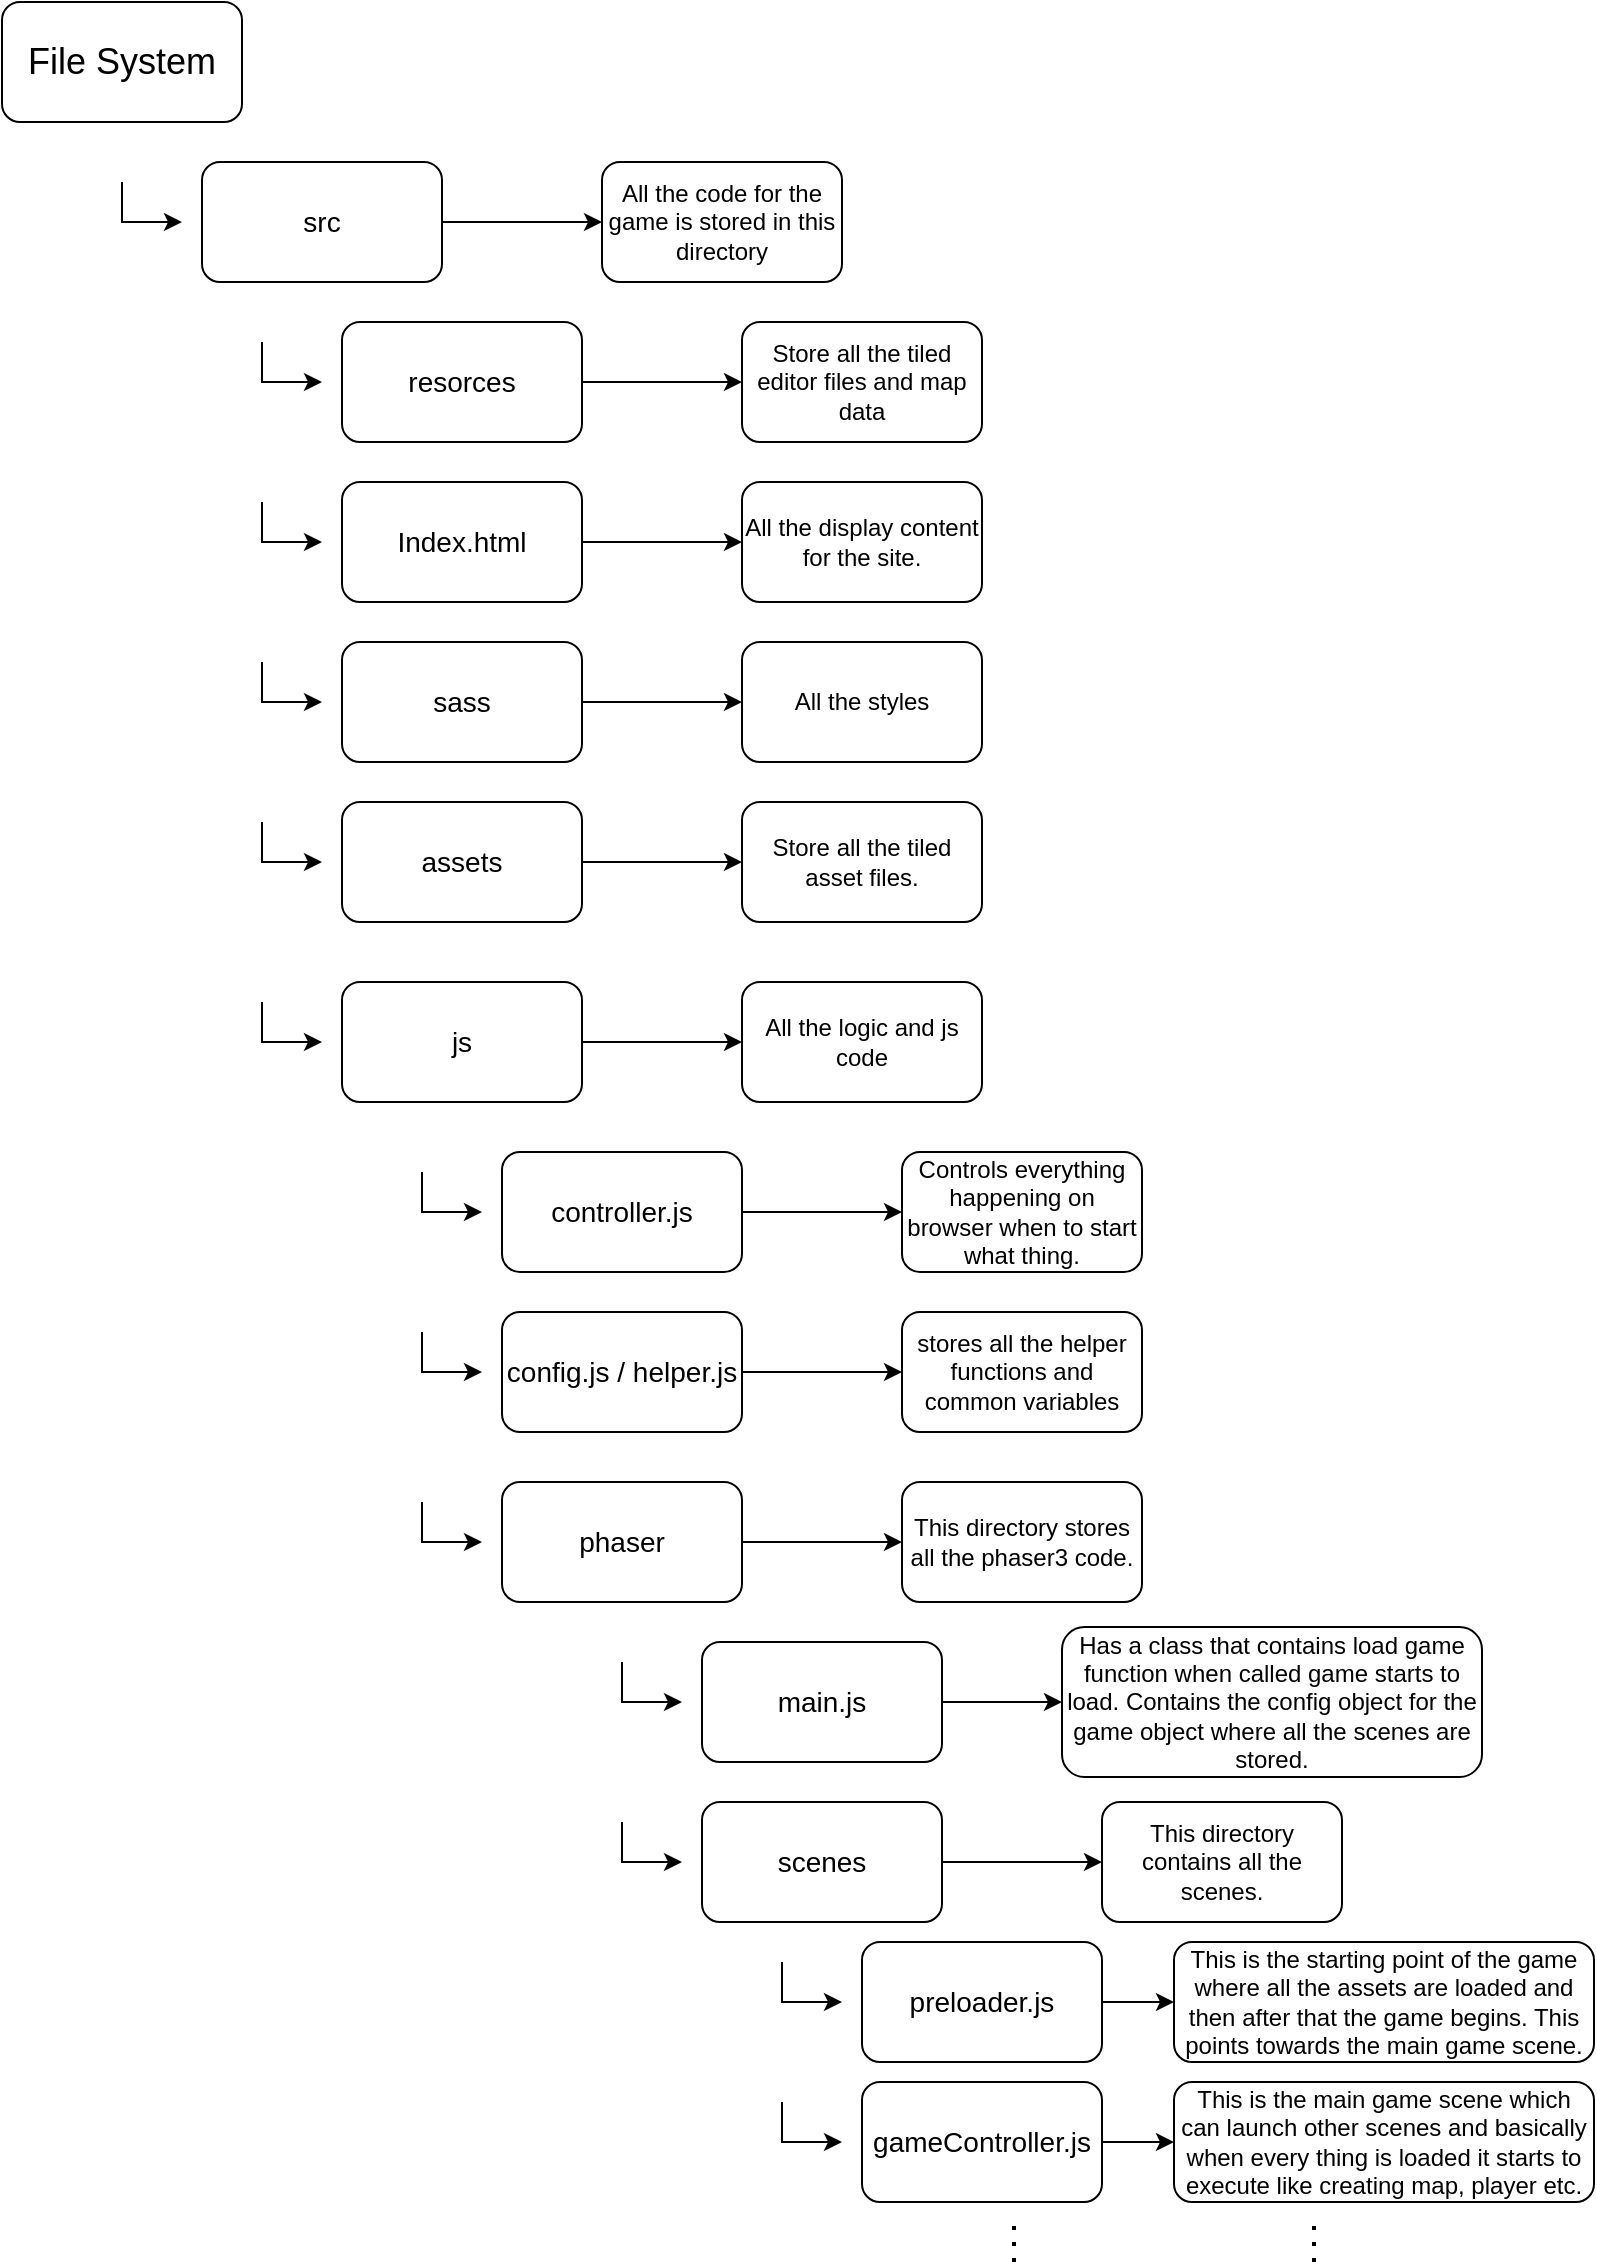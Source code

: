 <mxfile version="24.4.13" type="device">
  <diagram id="prtHgNgQTEPvFCAcTncT" name="Page-1">
    <mxGraphModel dx="954" dy="727" grid="1" gridSize="10" guides="1" tooltips="1" connect="1" arrows="1" fold="1" page="1" pageScale="1" pageWidth="827" pageHeight="1169" math="0" shadow="0">
      <root>
        <mxCell id="0" />
        <mxCell id="1" parent="0" />
        <mxCell id="QKCyHWXVTVeSnWVcAH5e-1" value="&lt;font style=&quot;font-size: 18px;&quot;&gt;File System&lt;/font&gt;" style="rounded=1;whiteSpace=wrap;html=1;" parent="1" vertex="1">
          <mxGeometry x="24" y="30" width="120" height="60" as="geometry" />
        </mxCell>
        <mxCell id="QKCyHWXVTVeSnWVcAH5e-6" value="" style="edgeStyle=orthogonalEdgeStyle;rounded=0;orthogonalLoop=1;jettySize=auto;html=1;" parent="1" source="QKCyHWXVTVeSnWVcAH5e-2" target="QKCyHWXVTVeSnWVcAH5e-5" edge="1">
          <mxGeometry relative="1" as="geometry" />
        </mxCell>
        <mxCell id="QKCyHWXVTVeSnWVcAH5e-2" value="&lt;font style=&quot;font-size: 14px;&quot;&gt;resorces&lt;/font&gt;" style="rounded=1;whiteSpace=wrap;html=1;" parent="1" vertex="1">
          <mxGeometry x="194" y="190" width="120" height="60" as="geometry" />
        </mxCell>
        <mxCell id="QKCyHWXVTVeSnWVcAH5e-4" value="" style="endArrow=classic;html=1;rounded=0;" parent="1" edge="1">
          <mxGeometry width="50" height="50" relative="1" as="geometry">
            <mxPoint x="154" y="200" as="sourcePoint" />
            <mxPoint x="184" y="220" as="targetPoint" />
            <Array as="points">
              <mxPoint x="154" y="220" />
            </Array>
          </mxGeometry>
        </mxCell>
        <mxCell id="QKCyHWXVTVeSnWVcAH5e-5" value="Store all the tiled editor&amp;nbsp;&lt;span style=&quot;background-color: initial;&quot;&gt;files and map data&lt;/span&gt;" style="whiteSpace=wrap;html=1;rounded=1;" parent="1" vertex="1">
          <mxGeometry x="394" y="190" width="120" height="60" as="geometry" />
        </mxCell>
        <mxCell id="QKCyHWXVTVeSnWVcAH5e-8" value="" style="edgeStyle=orthogonalEdgeStyle;rounded=0;orthogonalLoop=1;jettySize=auto;html=1;" parent="1" source="QKCyHWXVTVeSnWVcAH5e-9" target="QKCyHWXVTVeSnWVcAH5e-11" edge="1">
          <mxGeometry relative="1" as="geometry" />
        </mxCell>
        <mxCell id="QKCyHWXVTVeSnWVcAH5e-9" value="&lt;span style=&quot;font-size: 14px;&quot;&gt;assets&lt;/span&gt;" style="rounded=1;whiteSpace=wrap;html=1;" parent="1" vertex="1">
          <mxGeometry x="194" y="430" width="120" height="60" as="geometry" />
        </mxCell>
        <mxCell id="QKCyHWXVTVeSnWVcAH5e-10" value="" style="endArrow=classic;html=1;rounded=0;" parent="1" edge="1">
          <mxGeometry width="50" height="50" relative="1" as="geometry">
            <mxPoint x="154" y="440" as="sourcePoint" />
            <mxPoint x="184" y="460" as="targetPoint" />
            <Array as="points">
              <mxPoint x="154" y="460" />
            </Array>
          </mxGeometry>
        </mxCell>
        <mxCell id="QKCyHWXVTVeSnWVcAH5e-11" value="Store all the tiled asset files." style="whiteSpace=wrap;html=1;rounded=1;" parent="1" vertex="1">
          <mxGeometry x="394" y="430" width="120" height="60" as="geometry" />
        </mxCell>
        <mxCell id="QKCyHWXVTVeSnWVcAH5e-12" value="" style="edgeStyle=orthogonalEdgeStyle;rounded=0;orthogonalLoop=1;jettySize=auto;html=1;" parent="1" source="QKCyHWXVTVeSnWVcAH5e-13" target="QKCyHWXVTVeSnWVcAH5e-15" edge="1">
          <mxGeometry relative="1" as="geometry" />
        </mxCell>
        <mxCell id="QKCyHWXVTVeSnWVcAH5e-13" value="&lt;span style=&quot;font-size: 14px;&quot;&gt;src&lt;/span&gt;" style="rounded=1;whiteSpace=wrap;html=1;" parent="1" vertex="1">
          <mxGeometry x="124" y="110" width="120" height="60" as="geometry" />
        </mxCell>
        <mxCell id="QKCyHWXVTVeSnWVcAH5e-14" value="" style="endArrow=classic;html=1;rounded=0;" parent="1" edge="1">
          <mxGeometry width="50" height="50" relative="1" as="geometry">
            <mxPoint x="84" y="120" as="sourcePoint" />
            <mxPoint x="114" y="140" as="targetPoint" />
            <Array as="points">
              <mxPoint x="84" y="140" />
            </Array>
          </mxGeometry>
        </mxCell>
        <mxCell id="QKCyHWXVTVeSnWVcAH5e-15" value="All the code for the game is stored in this directory" style="whiteSpace=wrap;html=1;rounded=1;" parent="1" vertex="1">
          <mxGeometry x="324" y="110" width="120" height="60" as="geometry" />
        </mxCell>
        <mxCell id="QKCyHWXVTVeSnWVcAH5e-16" value="" style="edgeStyle=orthogonalEdgeStyle;rounded=0;orthogonalLoop=1;jettySize=auto;html=1;" parent="1" source="QKCyHWXVTVeSnWVcAH5e-17" target="QKCyHWXVTVeSnWVcAH5e-19" edge="1">
          <mxGeometry relative="1" as="geometry" />
        </mxCell>
        <mxCell id="QKCyHWXVTVeSnWVcAH5e-17" value="&lt;font style=&quot;font-size: 14px;&quot;&gt;Index.html&lt;/font&gt;" style="rounded=1;whiteSpace=wrap;html=1;" parent="1" vertex="1">
          <mxGeometry x="194" y="270" width="120" height="60" as="geometry" />
        </mxCell>
        <mxCell id="QKCyHWXVTVeSnWVcAH5e-18" value="" style="endArrow=classic;html=1;rounded=0;" parent="1" edge="1">
          <mxGeometry width="50" height="50" relative="1" as="geometry">
            <mxPoint x="154" y="280" as="sourcePoint" />
            <mxPoint x="184" y="300" as="targetPoint" />
            <Array as="points">
              <mxPoint x="154" y="300" />
            </Array>
          </mxGeometry>
        </mxCell>
        <mxCell id="QKCyHWXVTVeSnWVcAH5e-19" value="All the display content for the site." style="whiteSpace=wrap;html=1;rounded=1;" parent="1" vertex="1">
          <mxGeometry x="394" y="270" width="120" height="60" as="geometry" />
        </mxCell>
        <mxCell id="QKCyHWXVTVeSnWVcAH5e-20" value="" style="edgeStyle=orthogonalEdgeStyle;rounded=0;orthogonalLoop=1;jettySize=auto;html=1;" parent="1" source="QKCyHWXVTVeSnWVcAH5e-21" target="QKCyHWXVTVeSnWVcAH5e-23" edge="1">
          <mxGeometry relative="1" as="geometry" />
        </mxCell>
        <mxCell id="QKCyHWXVTVeSnWVcAH5e-21" value="&lt;font style=&quot;font-size: 14px;&quot;&gt;sass&lt;/font&gt;" style="rounded=1;whiteSpace=wrap;html=1;" parent="1" vertex="1">
          <mxGeometry x="194" y="350" width="120" height="60" as="geometry" />
        </mxCell>
        <mxCell id="QKCyHWXVTVeSnWVcAH5e-22" value="" style="endArrow=classic;html=1;rounded=0;" parent="1" edge="1">
          <mxGeometry width="50" height="50" relative="1" as="geometry">
            <mxPoint x="154" y="360" as="sourcePoint" />
            <mxPoint x="184" y="380" as="targetPoint" />
            <Array as="points">
              <mxPoint x="154" y="380" />
            </Array>
          </mxGeometry>
        </mxCell>
        <mxCell id="QKCyHWXVTVeSnWVcAH5e-23" value="All the styles" style="whiteSpace=wrap;html=1;rounded=1;" parent="1" vertex="1">
          <mxGeometry x="394" y="350" width="120" height="60" as="geometry" />
        </mxCell>
        <mxCell id="QKCyHWXVTVeSnWVcAH5e-24" value="" style="edgeStyle=orthogonalEdgeStyle;rounded=0;orthogonalLoop=1;jettySize=auto;html=1;" parent="1" source="QKCyHWXVTVeSnWVcAH5e-25" target="QKCyHWXVTVeSnWVcAH5e-27" edge="1">
          <mxGeometry relative="1" as="geometry" />
        </mxCell>
        <mxCell id="QKCyHWXVTVeSnWVcAH5e-25" value="&lt;font style=&quot;font-size: 14px;&quot;&gt;js&lt;/font&gt;" style="rounded=1;whiteSpace=wrap;html=1;" parent="1" vertex="1">
          <mxGeometry x="194" y="520" width="120" height="60" as="geometry" />
        </mxCell>
        <mxCell id="QKCyHWXVTVeSnWVcAH5e-26" value="" style="endArrow=classic;html=1;rounded=0;" parent="1" edge="1">
          <mxGeometry width="50" height="50" relative="1" as="geometry">
            <mxPoint x="154" y="530" as="sourcePoint" />
            <mxPoint x="184" y="550" as="targetPoint" />
            <Array as="points">
              <mxPoint x="154" y="550" />
            </Array>
          </mxGeometry>
        </mxCell>
        <mxCell id="QKCyHWXVTVeSnWVcAH5e-27" value="All the logic and js code" style="whiteSpace=wrap;html=1;rounded=1;" parent="1" vertex="1">
          <mxGeometry x="394" y="520" width="120" height="60" as="geometry" />
        </mxCell>
        <mxCell id="QKCyHWXVTVeSnWVcAH5e-28" value="" style="edgeStyle=orthogonalEdgeStyle;rounded=0;orthogonalLoop=1;jettySize=auto;html=1;" parent="1" source="QKCyHWXVTVeSnWVcAH5e-29" target="QKCyHWXVTVeSnWVcAH5e-31" edge="1">
          <mxGeometry relative="1" as="geometry" />
        </mxCell>
        <mxCell id="QKCyHWXVTVeSnWVcAH5e-29" value="&lt;font style=&quot;font-size: 14px;&quot;&gt;controller.js&lt;/font&gt;" style="rounded=1;whiteSpace=wrap;html=1;" parent="1" vertex="1">
          <mxGeometry x="274" y="605" width="120" height="60" as="geometry" />
        </mxCell>
        <mxCell id="QKCyHWXVTVeSnWVcAH5e-30" value="" style="endArrow=classic;html=1;rounded=0;" parent="1" edge="1">
          <mxGeometry width="50" height="50" relative="1" as="geometry">
            <mxPoint x="234" y="615" as="sourcePoint" />
            <mxPoint x="264" y="635" as="targetPoint" />
            <Array as="points">
              <mxPoint x="234" y="635" />
            </Array>
          </mxGeometry>
        </mxCell>
        <mxCell id="QKCyHWXVTVeSnWVcAH5e-31" value="Controls everything happening on browser when to start what thing." style="whiteSpace=wrap;html=1;rounded=1;" parent="1" vertex="1">
          <mxGeometry x="474" y="605" width="120" height="60" as="geometry" />
        </mxCell>
        <mxCell id="QKCyHWXVTVeSnWVcAH5e-32" value="" style="edgeStyle=orthogonalEdgeStyle;rounded=0;orthogonalLoop=1;jettySize=auto;html=1;" parent="1" source="QKCyHWXVTVeSnWVcAH5e-33" target="QKCyHWXVTVeSnWVcAH5e-35" edge="1">
          <mxGeometry relative="1" as="geometry" />
        </mxCell>
        <mxCell id="QKCyHWXVTVeSnWVcAH5e-33" value="&lt;span style=&quot;font-size: 14px;&quot;&gt;config.js / helper.js&lt;/span&gt;" style="rounded=1;whiteSpace=wrap;html=1;" parent="1" vertex="1">
          <mxGeometry x="274" y="685" width="120" height="60" as="geometry" />
        </mxCell>
        <mxCell id="QKCyHWXVTVeSnWVcAH5e-34" value="" style="endArrow=classic;html=1;rounded=0;" parent="1" edge="1">
          <mxGeometry width="50" height="50" relative="1" as="geometry">
            <mxPoint x="234" y="695" as="sourcePoint" />
            <mxPoint x="264" y="715" as="targetPoint" />
            <Array as="points">
              <mxPoint x="234" y="715" />
            </Array>
          </mxGeometry>
        </mxCell>
        <mxCell id="QKCyHWXVTVeSnWVcAH5e-35" value="stores all the helper functions and common variables" style="whiteSpace=wrap;html=1;rounded=1;" parent="1" vertex="1">
          <mxGeometry x="474" y="685" width="120" height="60" as="geometry" />
        </mxCell>
        <mxCell id="QKCyHWXVTVeSnWVcAH5e-36" value="" style="edgeStyle=orthogonalEdgeStyle;rounded=0;orthogonalLoop=1;jettySize=auto;html=1;" parent="1" source="QKCyHWXVTVeSnWVcAH5e-37" target="QKCyHWXVTVeSnWVcAH5e-39" edge="1">
          <mxGeometry relative="1" as="geometry" />
        </mxCell>
        <mxCell id="QKCyHWXVTVeSnWVcAH5e-37" value="&lt;span style=&quot;font-size: 14px;&quot;&gt;phaser&lt;/span&gt;" style="rounded=1;whiteSpace=wrap;html=1;" parent="1" vertex="1">
          <mxGeometry x="274" y="770" width="120" height="60" as="geometry" />
        </mxCell>
        <mxCell id="QKCyHWXVTVeSnWVcAH5e-38" value="" style="endArrow=classic;html=1;rounded=0;" parent="1" edge="1">
          <mxGeometry width="50" height="50" relative="1" as="geometry">
            <mxPoint x="234" y="780" as="sourcePoint" />
            <mxPoint x="264" y="800" as="targetPoint" />
            <Array as="points">
              <mxPoint x="234" y="800" />
            </Array>
          </mxGeometry>
        </mxCell>
        <mxCell id="QKCyHWXVTVeSnWVcAH5e-39" value="This directory stores all the phaser3 code." style="whiteSpace=wrap;html=1;rounded=1;" parent="1" vertex="1">
          <mxGeometry x="474" y="770" width="120" height="60" as="geometry" />
        </mxCell>
        <mxCell id="QKCyHWXVTVeSnWVcAH5e-44" value="" style="edgeStyle=orthogonalEdgeStyle;rounded=0;orthogonalLoop=1;jettySize=auto;html=1;" parent="1" source="QKCyHWXVTVeSnWVcAH5e-45" target="QKCyHWXVTVeSnWVcAH5e-47" edge="1">
          <mxGeometry relative="1" as="geometry" />
        </mxCell>
        <mxCell id="QKCyHWXVTVeSnWVcAH5e-45" value="&lt;span style=&quot;font-size: 14px;&quot;&gt;main.js&lt;/span&gt;" style="rounded=1;whiteSpace=wrap;html=1;" parent="1" vertex="1">
          <mxGeometry x="374" y="850" width="120" height="60" as="geometry" />
        </mxCell>
        <mxCell id="QKCyHWXVTVeSnWVcAH5e-46" value="" style="endArrow=classic;html=1;rounded=0;" parent="1" edge="1">
          <mxGeometry width="50" height="50" relative="1" as="geometry">
            <mxPoint x="334" y="860" as="sourcePoint" />
            <mxPoint x="364" y="880" as="targetPoint" />
            <Array as="points">
              <mxPoint x="334" y="880" />
            </Array>
          </mxGeometry>
        </mxCell>
        <mxCell id="QKCyHWXVTVeSnWVcAH5e-47" value="Has a class that contains load game function when called game starts to load. Contains the config object for the game object where all the scenes are stored." style="whiteSpace=wrap;html=1;rounded=1;" parent="1" vertex="1">
          <mxGeometry x="554" y="842.5" width="210" height="75" as="geometry" />
        </mxCell>
        <mxCell id="QKCyHWXVTVeSnWVcAH5e-48" value="" style="edgeStyle=orthogonalEdgeStyle;rounded=0;orthogonalLoop=1;jettySize=auto;html=1;" parent="1" source="QKCyHWXVTVeSnWVcAH5e-49" target="QKCyHWXVTVeSnWVcAH5e-51" edge="1">
          <mxGeometry relative="1" as="geometry" />
        </mxCell>
        <mxCell id="QKCyHWXVTVeSnWVcAH5e-49" value="&lt;span style=&quot;font-size: 14px;&quot;&gt;scenes&lt;/span&gt;" style="rounded=1;whiteSpace=wrap;html=1;" parent="1" vertex="1">
          <mxGeometry x="374" y="930" width="120" height="60" as="geometry" />
        </mxCell>
        <mxCell id="QKCyHWXVTVeSnWVcAH5e-50" value="" style="endArrow=classic;html=1;rounded=0;" parent="1" edge="1">
          <mxGeometry width="50" height="50" relative="1" as="geometry">
            <mxPoint x="334" y="940" as="sourcePoint" />
            <mxPoint x="364" y="960" as="targetPoint" />
            <Array as="points">
              <mxPoint x="334" y="960" />
            </Array>
          </mxGeometry>
        </mxCell>
        <mxCell id="QKCyHWXVTVeSnWVcAH5e-51" value="This directory contains all the scenes." style="whiteSpace=wrap;html=1;rounded=1;" parent="1" vertex="1">
          <mxGeometry x="574" y="930" width="120" height="60" as="geometry" />
        </mxCell>
        <mxCell id="QKCyHWXVTVeSnWVcAH5e-52" value="" style="edgeStyle=orthogonalEdgeStyle;rounded=0;orthogonalLoop=1;jettySize=auto;html=1;" parent="1" source="QKCyHWXVTVeSnWVcAH5e-53" target="QKCyHWXVTVeSnWVcAH5e-55" edge="1">
          <mxGeometry relative="1" as="geometry" />
        </mxCell>
        <mxCell id="QKCyHWXVTVeSnWVcAH5e-53" value="&lt;span style=&quot;font-size: 14px;&quot;&gt;preloader.js&lt;/span&gt;" style="rounded=1;whiteSpace=wrap;html=1;" parent="1" vertex="1">
          <mxGeometry x="454" y="1000" width="120" height="60" as="geometry" />
        </mxCell>
        <mxCell id="QKCyHWXVTVeSnWVcAH5e-54" value="" style="endArrow=classic;html=1;rounded=0;" parent="1" edge="1">
          <mxGeometry width="50" height="50" relative="1" as="geometry">
            <mxPoint x="414" y="1010" as="sourcePoint" />
            <mxPoint x="444" y="1030" as="targetPoint" />
            <Array as="points">
              <mxPoint x="414" y="1030" />
            </Array>
          </mxGeometry>
        </mxCell>
        <mxCell id="QKCyHWXVTVeSnWVcAH5e-55" value="This is the starting point of the game where all the assets are loaded and then after that the game begins. This points towards the main game scene." style="whiteSpace=wrap;html=1;rounded=1;" parent="1" vertex="1">
          <mxGeometry x="610" y="1000" width="210" height="60" as="geometry" />
        </mxCell>
        <mxCell id="QKCyHWXVTVeSnWVcAH5e-56" value="" style="edgeStyle=orthogonalEdgeStyle;rounded=0;orthogonalLoop=1;jettySize=auto;html=1;" parent="1" source="QKCyHWXVTVeSnWVcAH5e-57" target="QKCyHWXVTVeSnWVcAH5e-59" edge="1">
          <mxGeometry relative="1" as="geometry" />
        </mxCell>
        <mxCell id="QKCyHWXVTVeSnWVcAH5e-57" value="&lt;span style=&quot;font-size: 14px;&quot;&gt;gameController.js&lt;/span&gt;" style="rounded=1;whiteSpace=wrap;html=1;" parent="1" vertex="1">
          <mxGeometry x="454" y="1070" width="120" height="60" as="geometry" />
        </mxCell>
        <mxCell id="QKCyHWXVTVeSnWVcAH5e-58" value="" style="endArrow=classic;html=1;rounded=0;" parent="1" edge="1">
          <mxGeometry width="50" height="50" relative="1" as="geometry">
            <mxPoint x="414" y="1080" as="sourcePoint" />
            <mxPoint x="444" y="1100" as="targetPoint" />
            <Array as="points">
              <mxPoint x="414" y="1100" />
            </Array>
          </mxGeometry>
        </mxCell>
        <mxCell id="QKCyHWXVTVeSnWVcAH5e-59" value="This is the main game scene which can launch other scenes and basically when every thing is loaded it starts to execute like creating map, player etc." style="whiteSpace=wrap;html=1;rounded=1;" parent="1" vertex="1">
          <mxGeometry x="610" y="1070" width="210" height="60" as="geometry" />
        </mxCell>
        <mxCell id="QKCyHWXVTVeSnWVcAH5e-60" value="" style="endArrow=none;dashed=1;html=1;dashPattern=1 3;strokeWidth=2;rounded=0;" parent="1" edge="1">
          <mxGeometry width="50" height="50" relative="1" as="geometry">
            <mxPoint x="530" y="1160" as="sourcePoint" />
            <mxPoint x="530" y="1140" as="targetPoint" />
          </mxGeometry>
        </mxCell>
        <mxCell id="QKCyHWXVTVeSnWVcAH5e-61" value="" style="endArrow=none;dashed=1;html=1;dashPattern=1 3;strokeWidth=2;rounded=0;" parent="1" edge="1">
          <mxGeometry width="50" height="50" relative="1" as="geometry">
            <mxPoint x="680" y="1160" as="sourcePoint" />
            <mxPoint x="680" y="1140" as="targetPoint" />
          </mxGeometry>
        </mxCell>
      </root>
    </mxGraphModel>
  </diagram>
</mxfile>
